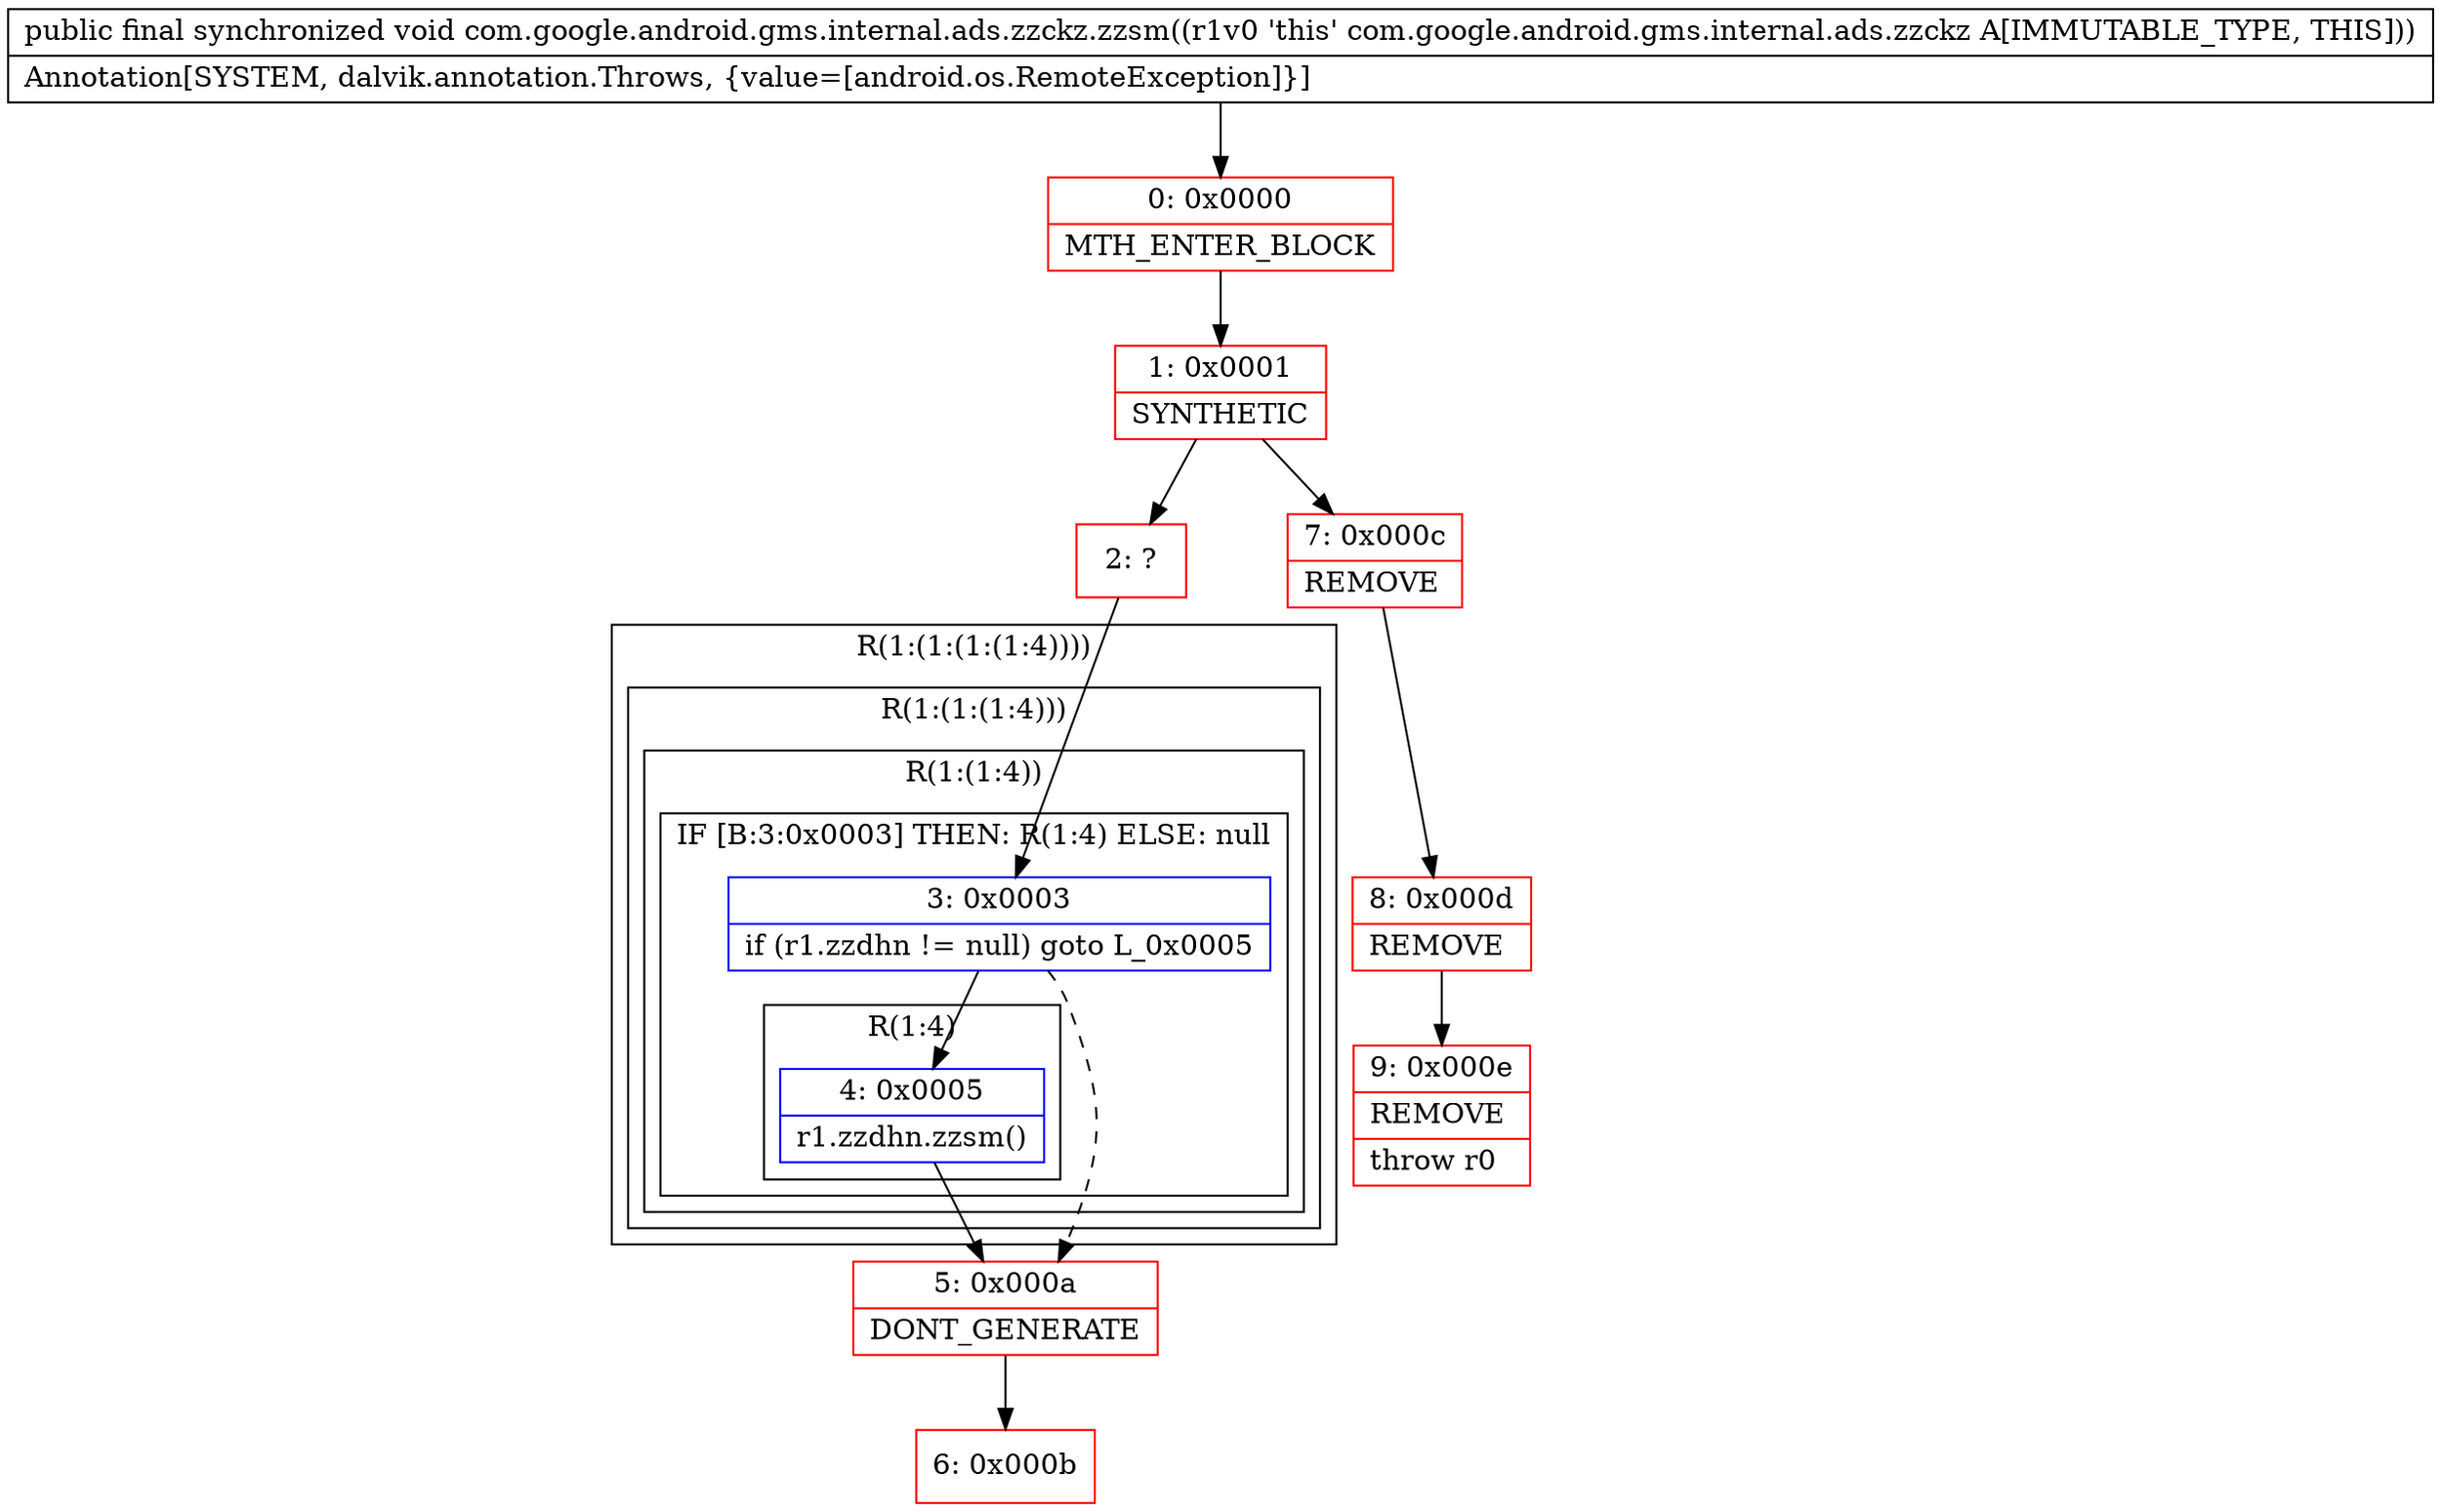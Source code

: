 digraph "CFG forcom.google.android.gms.internal.ads.zzckz.zzsm()V" {
subgraph cluster_Region_1289285331 {
label = "R(1:(1:(1:(1:4))))";
node [shape=record,color=blue];
subgraph cluster_Region_447573241 {
label = "R(1:(1:(1:4)))";
node [shape=record,color=blue];
subgraph cluster_Region_1773964404 {
label = "R(1:(1:4))";
node [shape=record,color=blue];
subgraph cluster_IfRegion_1397394346 {
label = "IF [B:3:0x0003] THEN: R(1:4) ELSE: null";
node [shape=record,color=blue];
Node_3 [shape=record,label="{3\:\ 0x0003|if (r1.zzdhn != null) goto L_0x0005\l}"];
subgraph cluster_Region_1492076902 {
label = "R(1:4)";
node [shape=record,color=blue];
Node_4 [shape=record,label="{4\:\ 0x0005|r1.zzdhn.zzsm()\l}"];
}
}
}
}
}
Node_0 [shape=record,color=red,label="{0\:\ 0x0000|MTH_ENTER_BLOCK\l}"];
Node_1 [shape=record,color=red,label="{1\:\ 0x0001|SYNTHETIC\l}"];
Node_2 [shape=record,color=red,label="{2\:\ ?}"];
Node_5 [shape=record,color=red,label="{5\:\ 0x000a|DONT_GENERATE\l}"];
Node_6 [shape=record,color=red,label="{6\:\ 0x000b}"];
Node_7 [shape=record,color=red,label="{7\:\ 0x000c|REMOVE\l}"];
Node_8 [shape=record,color=red,label="{8\:\ 0x000d|REMOVE\l}"];
Node_9 [shape=record,color=red,label="{9\:\ 0x000e|REMOVE\l|throw r0\l}"];
MethodNode[shape=record,label="{public final synchronized void com.google.android.gms.internal.ads.zzckz.zzsm((r1v0 'this' com.google.android.gms.internal.ads.zzckz A[IMMUTABLE_TYPE, THIS]))  | Annotation[SYSTEM, dalvik.annotation.Throws, \{value=[android.os.RemoteException]\}]\l}"];
MethodNode -> Node_0;
Node_3 -> Node_4;
Node_3 -> Node_5[style=dashed];
Node_4 -> Node_5;
Node_0 -> Node_1;
Node_1 -> Node_2;
Node_1 -> Node_7;
Node_2 -> Node_3;
Node_5 -> Node_6;
Node_7 -> Node_8;
Node_8 -> Node_9;
}

